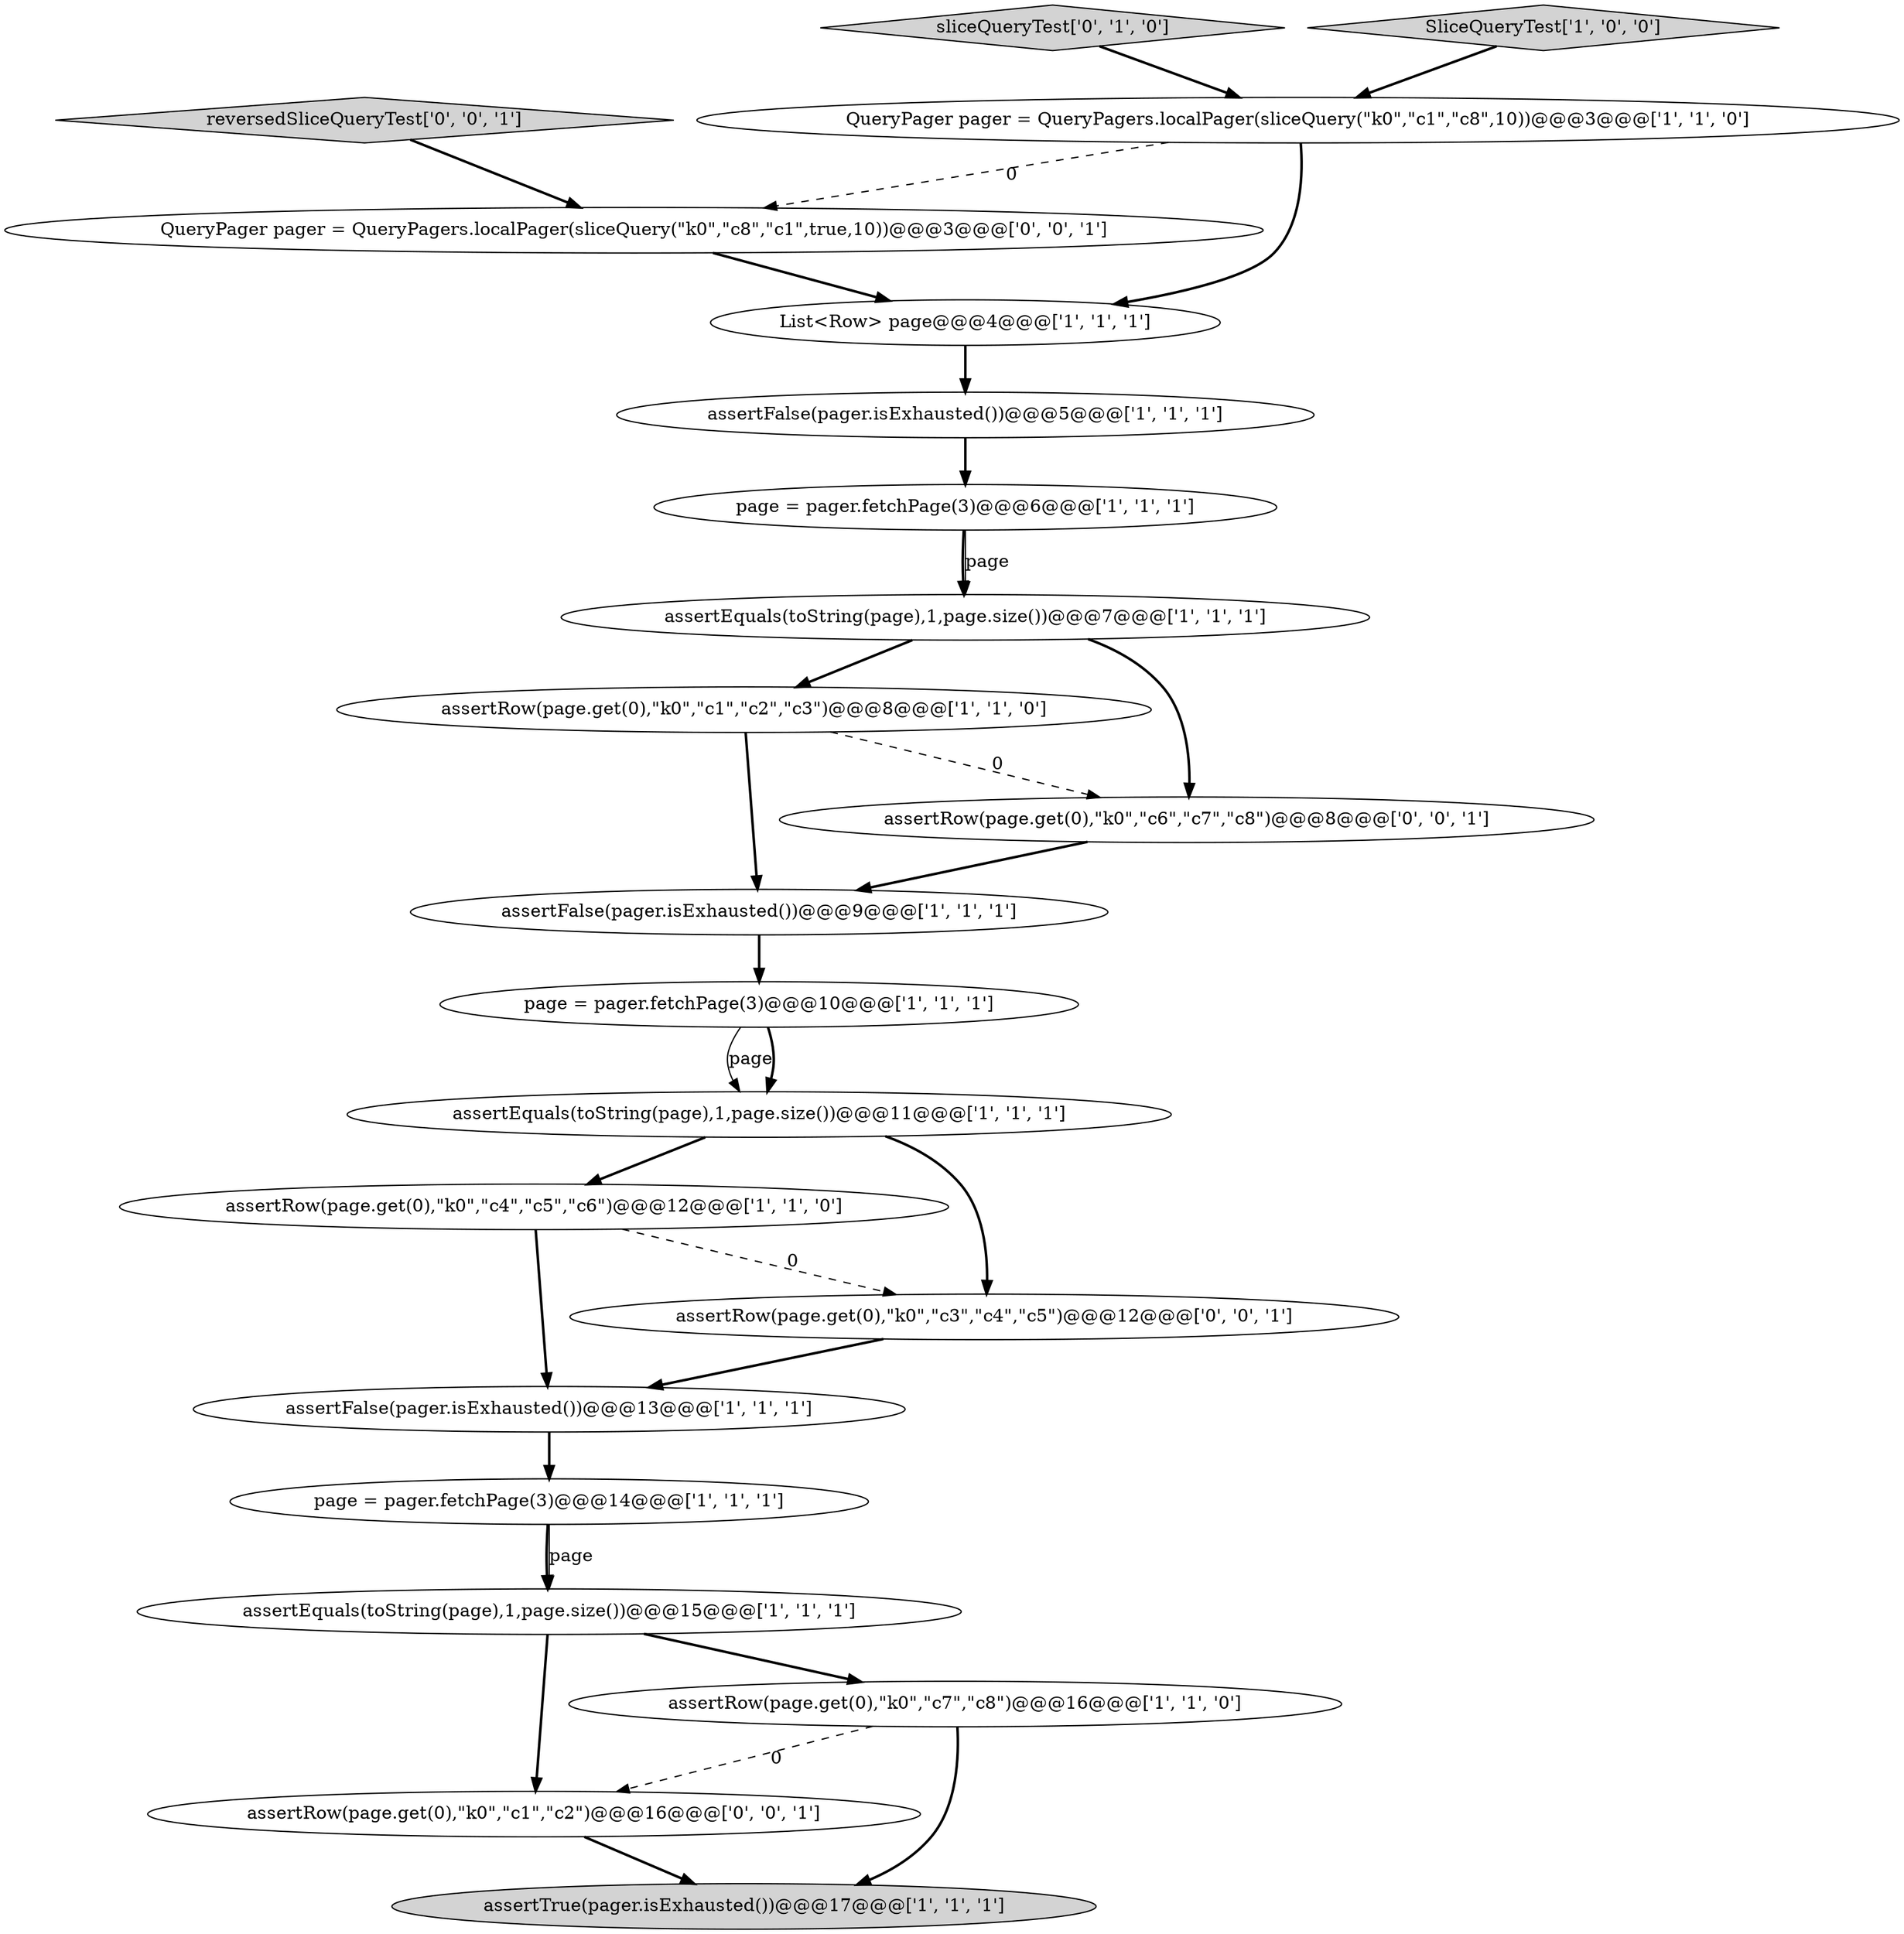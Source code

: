 digraph {
7 [style = filled, label = "assertFalse(pager.isExhausted())@@@5@@@['1', '1', '1']", fillcolor = white, shape = ellipse image = "AAA0AAABBB1BBB"];
8 [style = filled, label = "assertTrue(pager.isExhausted())@@@17@@@['1', '1', '1']", fillcolor = lightgray, shape = ellipse image = "AAA0AAABBB1BBB"];
20 [style = filled, label = "assertRow(page.get(0),\"k0\",\"c1\",\"c2\")@@@16@@@['0', '0', '1']", fillcolor = white, shape = ellipse image = "AAA0AAABBB3BBB"];
6 [style = filled, label = "assertRow(page.get(0),\"k0\",\"c1\",\"c2\",\"c3\")@@@8@@@['1', '1', '0']", fillcolor = white, shape = ellipse image = "AAA0AAABBB1BBB"];
14 [style = filled, label = "page = pager.fetchPage(3)@@@10@@@['1', '1', '1']", fillcolor = white, shape = ellipse image = "AAA0AAABBB1BBB"];
1 [style = filled, label = "assertFalse(pager.isExhausted())@@@13@@@['1', '1', '1']", fillcolor = white, shape = ellipse image = "AAA0AAABBB1BBB"];
15 [style = filled, label = "assertRow(page.get(0),\"k0\",\"c7\",\"c8\")@@@16@@@['1', '1', '0']", fillcolor = white, shape = ellipse image = "AAA0AAABBB1BBB"];
2 [style = filled, label = "assertEquals(toString(page),1,page.size())@@@11@@@['1', '1', '1']", fillcolor = white, shape = ellipse image = "AAA0AAABBB1BBB"];
3 [style = filled, label = "page = pager.fetchPage(3)@@@6@@@['1', '1', '1']", fillcolor = white, shape = ellipse image = "AAA0AAABBB1BBB"];
5 [style = filled, label = "List<Row> page@@@4@@@['1', '1', '1']", fillcolor = white, shape = ellipse image = "AAA0AAABBB1BBB"];
16 [style = filled, label = "sliceQueryTest['0', '1', '0']", fillcolor = lightgray, shape = diamond image = "AAA0AAABBB2BBB"];
9 [style = filled, label = "assertRow(page.get(0),\"k0\",\"c4\",\"c5\",\"c6\")@@@12@@@['1', '1', '0']", fillcolor = white, shape = ellipse image = "AAA0AAABBB1BBB"];
18 [style = filled, label = "QueryPager pager = QueryPagers.localPager(sliceQuery(\"k0\",\"c8\",\"c1\",true,10))@@@3@@@['0', '0', '1']", fillcolor = white, shape = ellipse image = "AAA0AAABBB3BBB"];
10 [style = filled, label = "assertEquals(toString(page),1,page.size())@@@7@@@['1', '1', '1']", fillcolor = white, shape = ellipse image = "AAA0AAABBB1BBB"];
21 [style = filled, label = "reversedSliceQueryTest['0', '0', '1']", fillcolor = lightgray, shape = diamond image = "AAA0AAABBB3BBB"];
0 [style = filled, label = "QueryPager pager = QueryPagers.localPager(sliceQuery(\"k0\",\"c1\",\"c8\",10))@@@3@@@['1', '1', '0']", fillcolor = white, shape = ellipse image = "AAA0AAABBB1BBB"];
19 [style = filled, label = "assertRow(page.get(0),\"k0\",\"c6\",\"c7\",\"c8\")@@@8@@@['0', '0', '1']", fillcolor = white, shape = ellipse image = "AAA0AAABBB3BBB"];
17 [style = filled, label = "assertRow(page.get(0),\"k0\",\"c3\",\"c4\",\"c5\")@@@12@@@['0', '0', '1']", fillcolor = white, shape = ellipse image = "AAA0AAABBB3BBB"];
4 [style = filled, label = "assertFalse(pager.isExhausted())@@@9@@@['1', '1', '1']", fillcolor = white, shape = ellipse image = "AAA0AAABBB1BBB"];
11 [style = filled, label = "page = pager.fetchPage(3)@@@14@@@['1', '1', '1']", fillcolor = white, shape = ellipse image = "AAA0AAABBB1BBB"];
12 [style = filled, label = "assertEquals(toString(page),1,page.size())@@@15@@@['1', '1', '1']", fillcolor = white, shape = ellipse image = "AAA0AAABBB1BBB"];
13 [style = filled, label = "SliceQueryTest['1', '0', '0']", fillcolor = lightgray, shape = diamond image = "AAA0AAABBB1BBB"];
3->10 [style = bold, label=""];
11->12 [style = bold, label=""];
6->4 [style = bold, label=""];
10->6 [style = bold, label=""];
13->0 [style = bold, label=""];
12->15 [style = bold, label=""];
18->5 [style = bold, label=""];
14->2 [style = solid, label="page"];
16->0 [style = bold, label=""];
9->17 [style = dashed, label="0"];
20->8 [style = bold, label=""];
11->12 [style = solid, label="page"];
2->17 [style = bold, label=""];
10->19 [style = bold, label=""];
1->11 [style = bold, label=""];
15->20 [style = dashed, label="0"];
7->3 [style = bold, label=""];
2->9 [style = bold, label=""];
21->18 [style = bold, label=""];
12->20 [style = bold, label=""];
19->4 [style = bold, label=""];
4->14 [style = bold, label=""];
14->2 [style = bold, label=""];
6->19 [style = dashed, label="0"];
0->5 [style = bold, label=""];
15->8 [style = bold, label=""];
9->1 [style = bold, label=""];
0->18 [style = dashed, label="0"];
5->7 [style = bold, label=""];
3->10 [style = solid, label="page"];
17->1 [style = bold, label=""];
}
